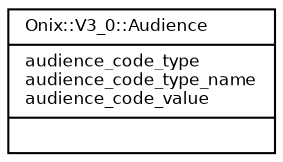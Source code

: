 digraph G {
  fontname = "Bitstream Vera Sans"
  fontsize = 8

  node [
    fontname = "Bitstream Vera Sans"
    fontsize = 8
    shape = "record"
  ]

  edge [
    fontname = "Bitstream Vera Sans"
    fontsize = 8
  ]

  Audience [
    label = "{Onix::V3_0::Audience\l|audience_code_type\laudience_code_type_name\laudience_code_value\l|\l}"
  ]




}
